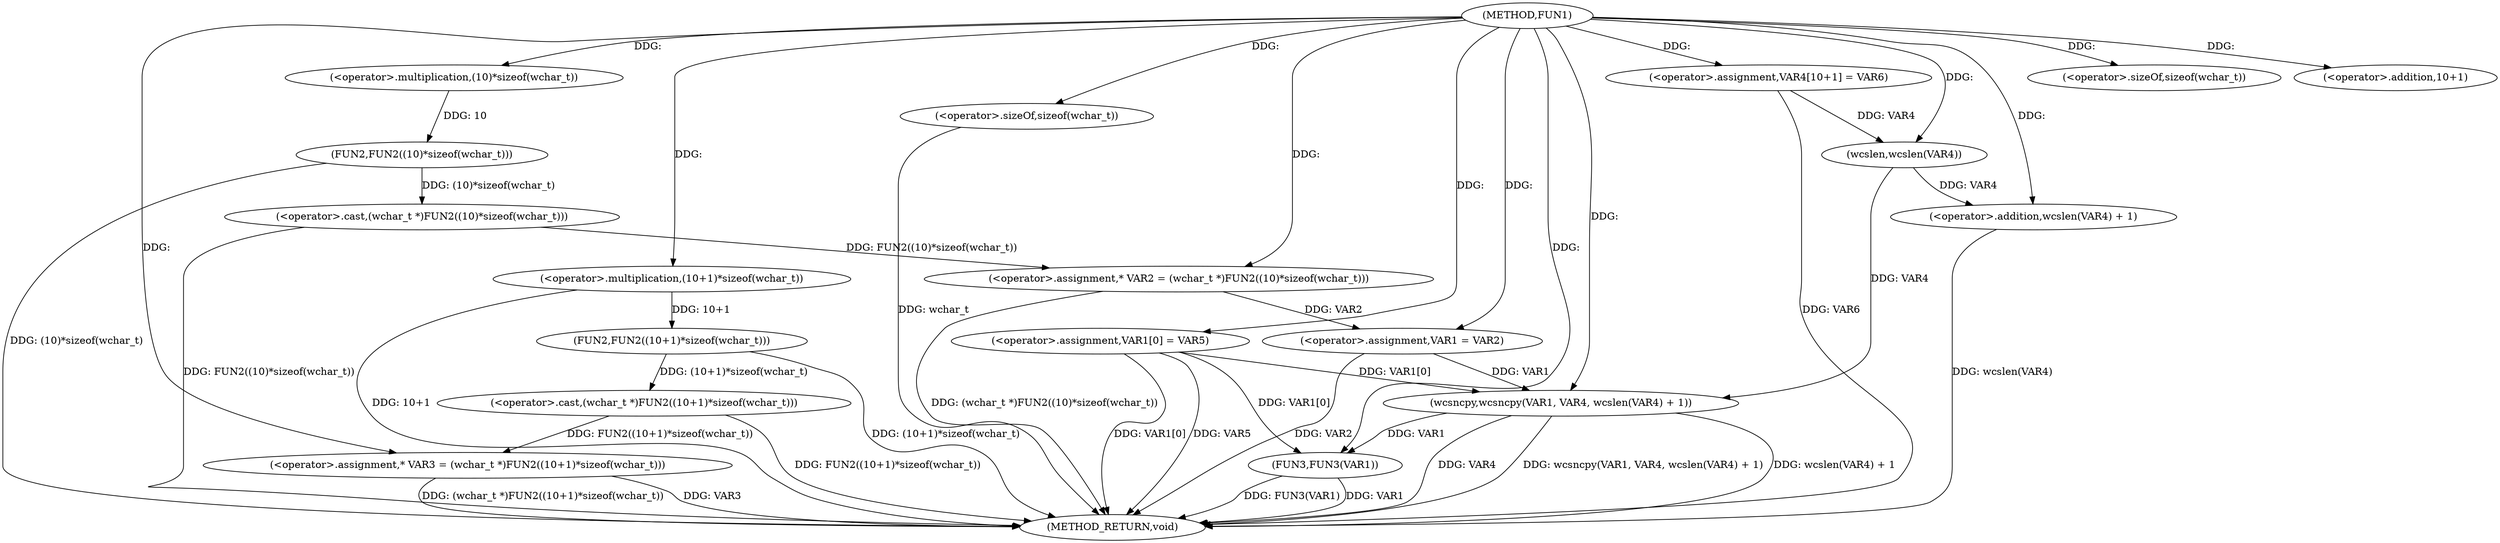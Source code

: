 digraph FUN1 {  
"1000100" [label = "(METHOD,FUN1)" ]
"1000149" [label = "(METHOD_RETURN,void)" ]
"1000104" [label = "(<operator>.assignment,* VAR2 = (wchar_t *)FUN2((10)*sizeof(wchar_t)))" ]
"1000106" [label = "(<operator>.cast,(wchar_t *)FUN2((10)*sizeof(wchar_t)))" ]
"1000108" [label = "(FUN2,FUN2((10)*sizeof(wchar_t)))" ]
"1000109" [label = "(<operator>.multiplication,(10)*sizeof(wchar_t))" ]
"1000111" [label = "(<operator>.sizeOf,sizeof(wchar_t))" ]
"1000114" [label = "(<operator>.assignment,* VAR3 = (wchar_t *)FUN2((10+1)*sizeof(wchar_t)))" ]
"1000116" [label = "(<operator>.cast,(wchar_t *)FUN2((10+1)*sizeof(wchar_t)))" ]
"1000118" [label = "(FUN2,FUN2((10+1)*sizeof(wchar_t)))" ]
"1000119" [label = "(<operator>.multiplication,(10+1)*sizeof(wchar_t))" ]
"1000120" [label = "(<operator>.addition,10+1)" ]
"1000123" [label = "(<operator>.sizeOf,sizeof(wchar_t))" ]
"1000127" [label = "(<operator>.assignment,VAR1 = VAR2)" ]
"1000130" [label = "(<operator>.assignment,VAR1[0] = VAR5)" ]
"1000137" [label = "(<operator>.assignment,VAR4[10+1] = VAR6)" ]
"1000140" [label = "(wcsncpy,wcsncpy(VAR1, VAR4, wcslen(VAR4) + 1))" ]
"1000143" [label = "(<operator>.addition,wcslen(VAR4) + 1)" ]
"1000144" [label = "(wcslen,wcslen(VAR4))" ]
"1000147" [label = "(FUN3,FUN3(VAR1))" ]
  "1000140" -> "1000149"  [ label = "DDG: VAR4"] 
  "1000106" -> "1000149"  [ label = "DDG: FUN2((10)*sizeof(wchar_t))"] 
  "1000140" -> "1000149"  [ label = "DDG: wcsncpy(VAR1, VAR4, wcslen(VAR4) + 1)"] 
  "1000114" -> "1000149"  [ label = "DDG: VAR3"] 
  "1000147" -> "1000149"  [ label = "DDG: VAR1"] 
  "1000116" -> "1000149"  [ label = "DDG: FUN2((10+1)*sizeof(wchar_t))"] 
  "1000119" -> "1000149"  [ label = "DDG: 10+1"] 
  "1000140" -> "1000149"  [ label = "DDG: wcslen(VAR4) + 1"] 
  "1000118" -> "1000149"  [ label = "DDG: (10+1)*sizeof(wchar_t)"] 
  "1000137" -> "1000149"  [ label = "DDG: VAR6"] 
  "1000127" -> "1000149"  [ label = "DDG: VAR2"] 
  "1000143" -> "1000149"  [ label = "DDG: wcslen(VAR4)"] 
  "1000130" -> "1000149"  [ label = "DDG: VAR5"] 
  "1000147" -> "1000149"  [ label = "DDG: FUN3(VAR1)"] 
  "1000114" -> "1000149"  [ label = "DDG: (wchar_t *)FUN2((10+1)*sizeof(wchar_t))"] 
  "1000104" -> "1000149"  [ label = "DDG: (wchar_t *)FUN2((10)*sizeof(wchar_t))"] 
  "1000108" -> "1000149"  [ label = "DDG: (10)*sizeof(wchar_t)"] 
  "1000130" -> "1000149"  [ label = "DDG: VAR1[0]"] 
  "1000123" -> "1000149"  [ label = "DDG: wchar_t"] 
  "1000106" -> "1000104"  [ label = "DDG: FUN2((10)*sizeof(wchar_t))"] 
  "1000100" -> "1000104"  [ label = "DDG: "] 
  "1000108" -> "1000106"  [ label = "DDG: (10)*sizeof(wchar_t)"] 
  "1000109" -> "1000108"  [ label = "DDG: 10"] 
  "1000100" -> "1000109"  [ label = "DDG: "] 
  "1000100" -> "1000111"  [ label = "DDG: "] 
  "1000116" -> "1000114"  [ label = "DDG: FUN2((10+1)*sizeof(wchar_t))"] 
  "1000100" -> "1000114"  [ label = "DDG: "] 
  "1000118" -> "1000116"  [ label = "DDG: (10+1)*sizeof(wchar_t)"] 
  "1000119" -> "1000118"  [ label = "DDG: 10+1"] 
  "1000100" -> "1000119"  [ label = "DDG: "] 
  "1000100" -> "1000120"  [ label = "DDG: "] 
  "1000100" -> "1000123"  [ label = "DDG: "] 
  "1000104" -> "1000127"  [ label = "DDG: VAR2"] 
  "1000100" -> "1000127"  [ label = "DDG: "] 
  "1000100" -> "1000130"  [ label = "DDG: "] 
  "1000100" -> "1000137"  [ label = "DDG: "] 
  "1000127" -> "1000140"  [ label = "DDG: VAR1"] 
  "1000130" -> "1000140"  [ label = "DDG: VAR1[0]"] 
  "1000100" -> "1000140"  [ label = "DDG: "] 
  "1000144" -> "1000140"  [ label = "DDG: VAR4"] 
  "1000144" -> "1000143"  [ label = "DDG: VAR4"] 
  "1000137" -> "1000144"  [ label = "DDG: VAR4"] 
  "1000100" -> "1000144"  [ label = "DDG: "] 
  "1000100" -> "1000143"  [ label = "DDG: "] 
  "1000140" -> "1000147"  [ label = "DDG: VAR1"] 
  "1000130" -> "1000147"  [ label = "DDG: VAR1[0]"] 
  "1000100" -> "1000147"  [ label = "DDG: "] 
}
